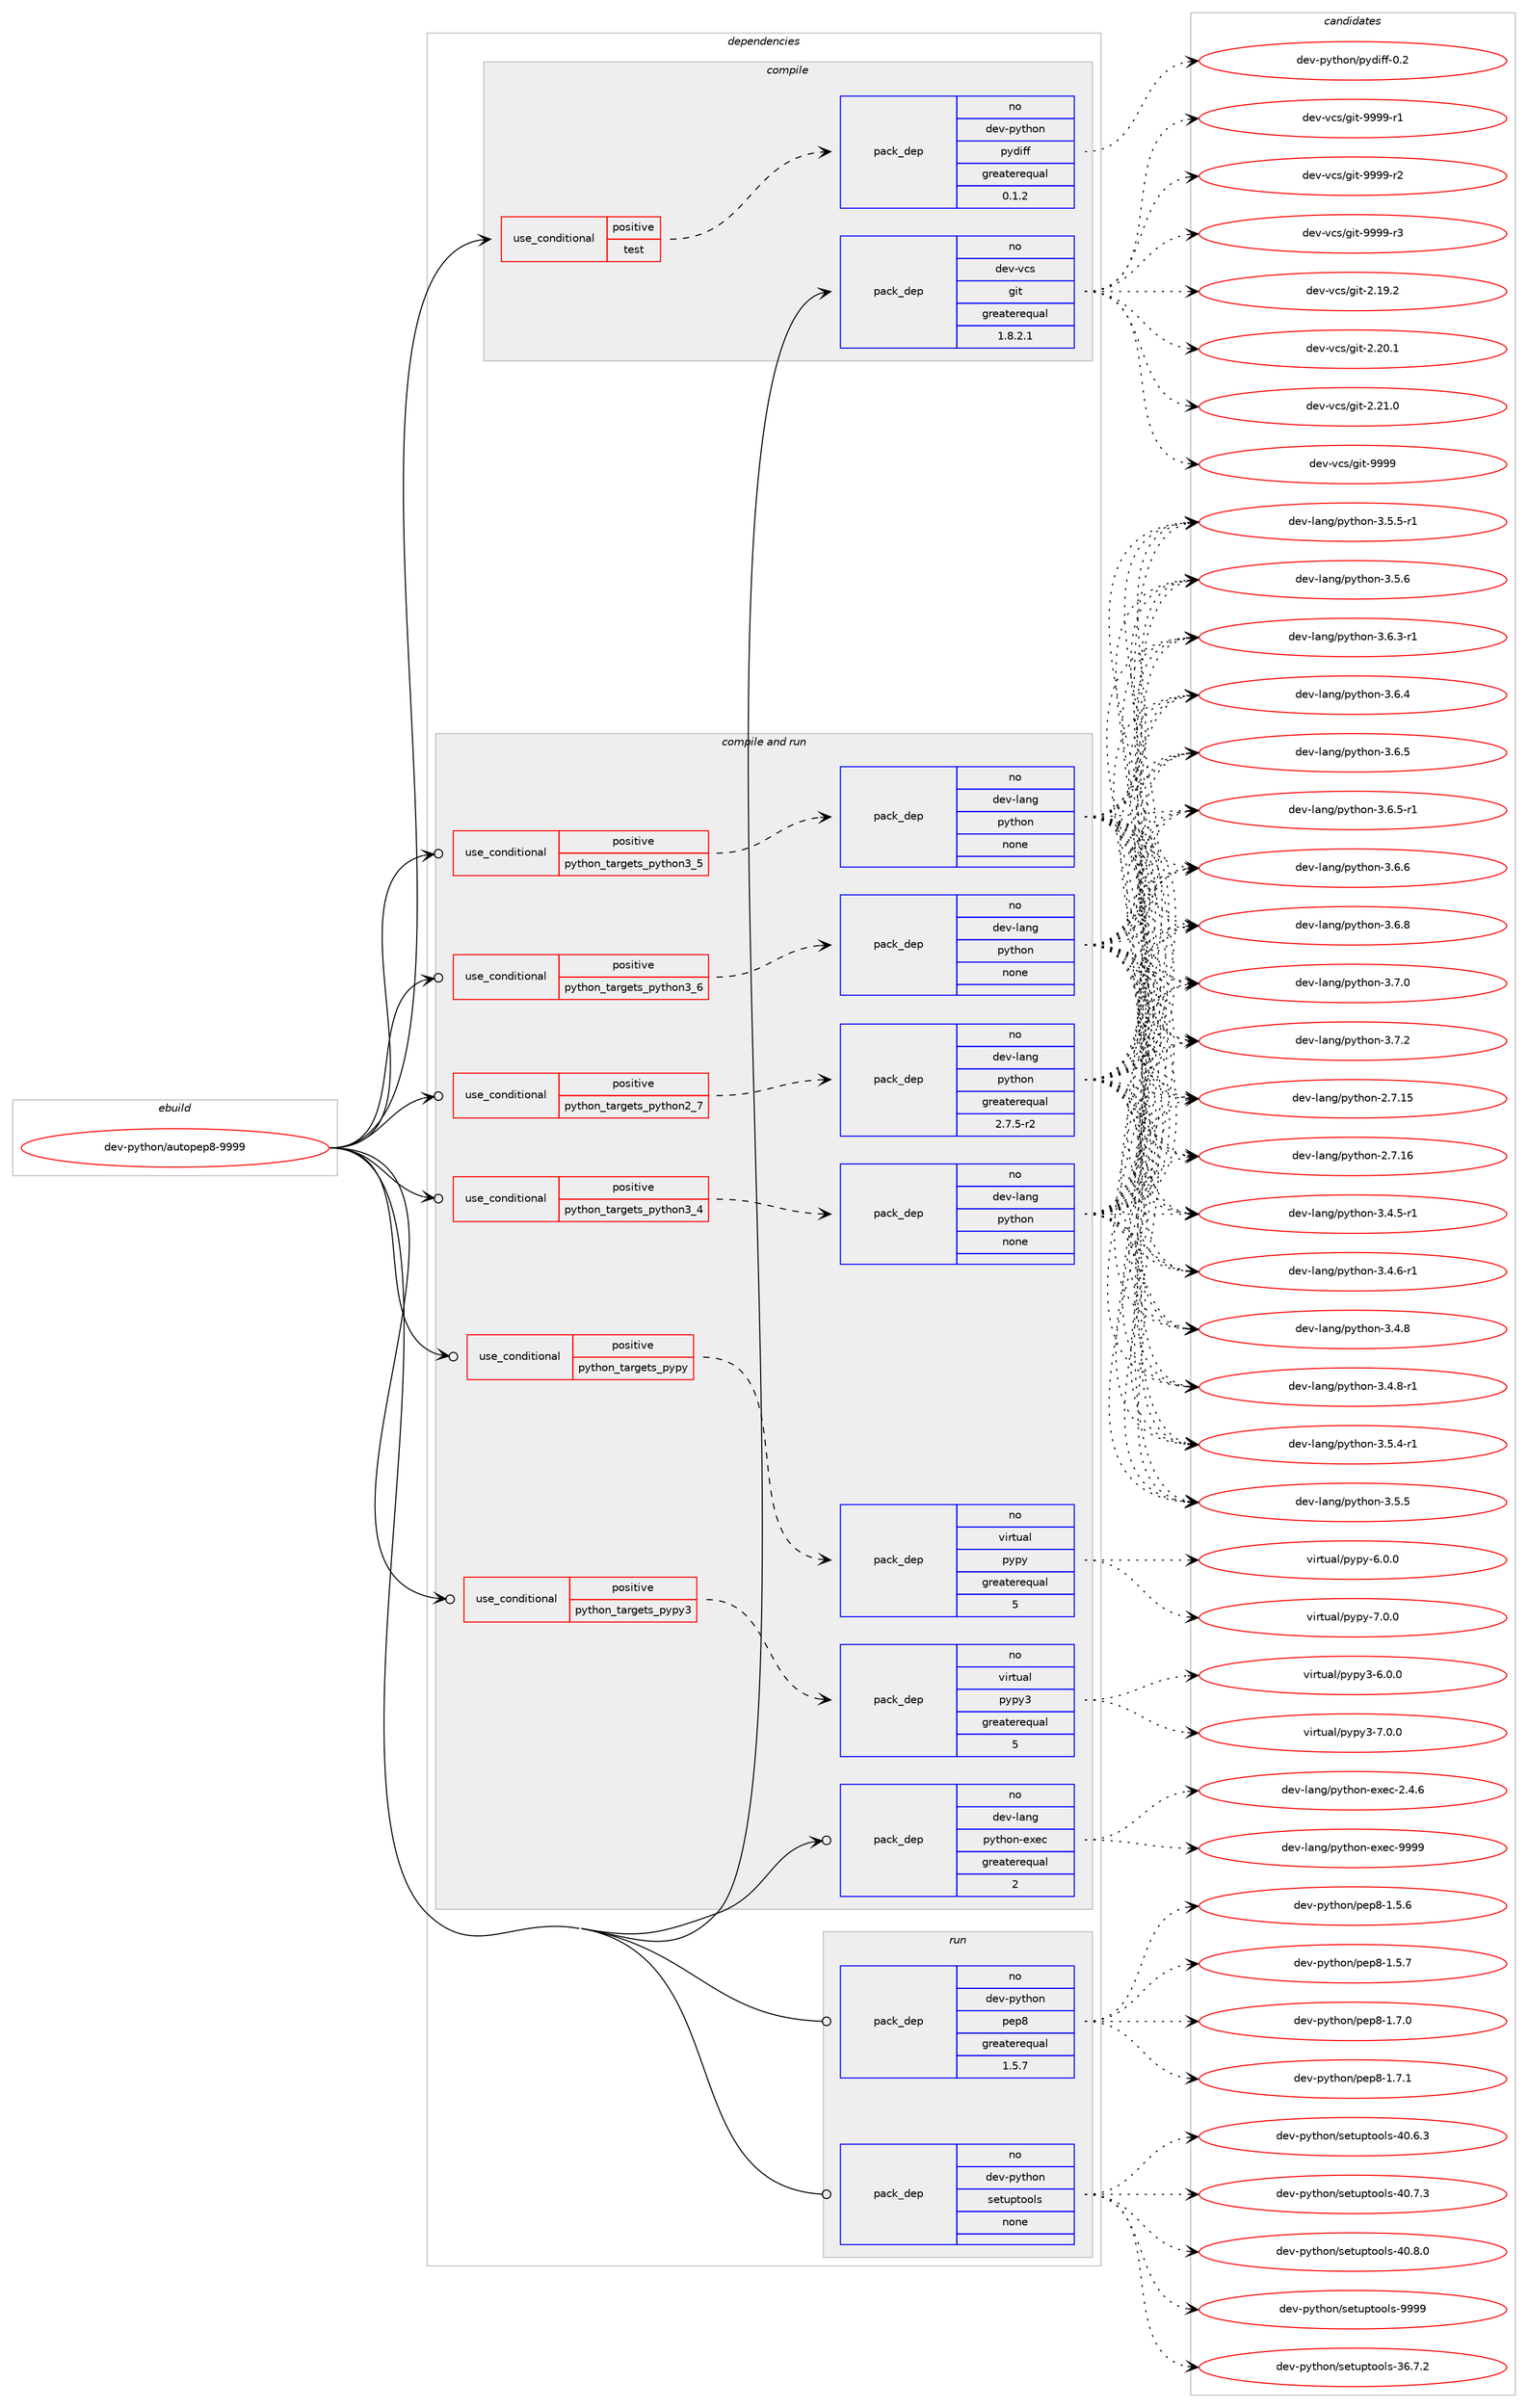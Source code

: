 digraph prolog {

# *************
# Graph options
# *************

newrank=true;
concentrate=true;
compound=true;
graph [rankdir=LR,fontname=Helvetica,fontsize=10,ranksep=1.5];#, ranksep=2.5, nodesep=0.2];
edge  [arrowhead=vee];
node  [fontname=Helvetica,fontsize=10];

# **********
# The ebuild
# **********

subgraph cluster_leftcol {
color=gray;
rank=same;
label=<<i>ebuild</i>>;
id [label="dev-python/autopep8-9999", color=red, width=4, href="../dev-python/autopep8-9999.svg"];
}

# ****************
# The dependencies
# ****************

subgraph cluster_midcol {
color=gray;
label=<<i>dependencies</i>>;
subgraph cluster_compile {
fillcolor="#eeeeee";
style=filled;
label=<<i>compile</i>>;
subgraph cond371348 {
dependency1400042 [label=<<TABLE BORDER="0" CELLBORDER="1" CELLSPACING="0" CELLPADDING="4"><TR><TD ROWSPAN="3" CELLPADDING="10">use_conditional</TD></TR><TR><TD>positive</TD></TR><TR><TD>test</TD></TR></TABLE>>, shape=none, color=red];
subgraph pack1005468 {
dependency1400043 [label=<<TABLE BORDER="0" CELLBORDER="1" CELLSPACING="0" CELLPADDING="4" WIDTH="220"><TR><TD ROWSPAN="6" CELLPADDING="30">pack_dep</TD></TR><TR><TD WIDTH="110">no</TD></TR><TR><TD>dev-python</TD></TR><TR><TD>pydiff</TD></TR><TR><TD>greaterequal</TD></TR><TR><TD>0.1.2</TD></TR></TABLE>>, shape=none, color=blue];
}
dependency1400042:e -> dependency1400043:w [weight=20,style="dashed",arrowhead="vee"];
}
id:e -> dependency1400042:w [weight=20,style="solid",arrowhead="vee"];
subgraph pack1005469 {
dependency1400044 [label=<<TABLE BORDER="0" CELLBORDER="1" CELLSPACING="0" CELLPADDING="4" WIDTH="220"><TR><TD ROWSPAN="6" CELLPADDING="30">pack_dep</TD></TR><TR><TD WIDTH="110">no</TD></TR><TR><TD>dev-vcs</TD></TR><TR><TD>git</TD></TR><TR><TD>greaterequal</TD></TR><TR><TD>1.8.2.1</TD></TR></TABLE>>, shape=none, color=blue];
}
id:e -> dependency1400044:w [weight=20,style="solid",arrowhead="vee"];
}
subgraph cluster_compileandrun {
fillcolor="#eeeeee";
style=filled;
label=<<i>compile and run</i>>;
subgraph cond371349 {
dependency1400045 [label=<<TABLE BORDER="0" CELLBORDER="1" CELLSPACING="0" CELLPADDING="4"><TR><TD ROWSPAN="3" CELLPADDING="10">use_conditional</TD></TR><TR><TD>positive</TD></TR><TR><TD>python_targets_pypy</TD></TR></TABLE>>, shape=none, color=red];
subgraph pack1005470 {
dependency1400046 [label=<<TABLE BORDER="0" CELLBORDER="1" CELLSPACING="0" CELLPADDING="4" WIDTH="220"><TR><TD ROWSPAN="6" CELLPADDING="30">pack_dep</TD></TR><TR><TD WIDTH="110">no</TD></TR><TR><TD>virtual</TD></TR><TR><TD>pypy</TD></TR><TR><TD>greaterequal</TD></TR><TR><TD>5</TD></TR></TABLE>>, shape=none, color=blue];
}
dependency1400045:e -> dependency1400046:w [weight=20,style="dashed",arrowhead="vee"];
}
id:e -> dependency1400045:w [weight=20,style="solid",arrowhead="odotvee"];
subgraph cond371350 {
dependency1400047 [label=<<TABLE BORDER="0" CELLBORDER="1" CELLSPACING="0" CELLPADDING="4"><TR><TD ROWSPAN="3" CELLPADDING="10">use_conditional</TD></TR><TR><TD>positive</TD></TR><TR><TD>python_targets_pypy3</TD></TR></TABLE>>, shape=none, color=red];
subgraph pack1005471 {
dependency1400048 [label=<<TABLE BORDER="0" CELLBORDER="1" CELLSPACING="0" CELLPADDING="4" WIDTH="220"><TR><TD ROWSPAN="6" CELLPADDING="30">pack_dep</TD></TR><TR><TD WIDTH="110">no</TD></TR><TR><TD>virtual</TD></TR><TR><TD>pypy3</TD></TR><TR><TD>greaterequal</TD></TR><TR><TD>5</TD></TR></TABLE>>, shape=none, color=blue];
}
dependency1400047:e -> dependency1400048:w [weight=20,style="dashed",arrowhead="vee"];
}
id:e -> dependency1400047:w [weight=20,style="solid",arrowhead="odotvee"];
subgraph cond371351 {
dependency1400049 [label=<<TABLE BORDER="0" CELLBORDER="1" CELLSPACING="0" CELLPADDING="4"><TR><TD ROWSPAN="3" CELLPADDING="10">use_conditional</TD></TR><TR><TD>positive</TD></TR><TR><TD>python_targets_python2_7</TD></TR></TABLE>>, shape=none, color=red];
subgraph pack1005472 {
dependency1400050 [label=<<TABLE BORDER="0" CELLBORDER="1" CELLSPACING="0" CELLPADDING="4" WIDTH="220"><TR><TD ROWSPAN="6" CELLPADDING="30">pack_dep</TD></TR><TR><TD WIDTH="110">no</TD></TR><TR><TD>dev-lang</TD></TR><TR><TD>python</TD></TR><TR><TD>greaterequal</TD></TR><TR><TD>2.7.5-r2</TD></TR></TABLE>>, shape=none, color=blue];
}
dependency1400049:e -> dependency1400050:w [weight=20,style="dashed",arrowhead="vee"];
}
id:e -> dependency1400049:w [weight=20,style="solid",arrowhead="odotvee"];
subgraph cond371352 {
dependency1400051 [label=<<TABLE BORDER="0" CELLBORDER="1" CELLSPACING="0" CELLPADDING="4"><TR><TD ROWSPAN="3" CELLPADDING="10">use_conditional</TD></TR><TR><TD>positive</TD></TR><TR><TD>python_targets_python3_4</TD></TR></TABLE>>, shape=none, color=red];
subgraph pack1005473 {
dependency1400052 [label=<<TABLE BORDER="0" CELLBORDER="1" CELLSPACING="0" CELLPADDING="4" WIDTH="220"><TR><TD ROWSPAN="6" CELLPADDING="30">pack_dep</TD></TR><TR><TD WIDTH="110">no</TD></TR><TR><TD>dev-lang</TD></TR><TR><TD>python</TD></TR><TR><TD>none</TD></TR><TR><TD></TD></TR></TABLE>>, shape=none, color=blue];
}
dependency1400051:e -> dependency1400052:w [weight=20,style="dashed",arrowhead="vee"];
}
id:e -> dependency1400051:w [weight=20,style="solid",arrowhead="odotvee"];
subgraph cond371353 {
dependency1400053 [label=<<TABLE BORDER="0" CELLBORDER="1" CELLSPACING="0" CELLPADDING="4"><TR><TD ROWSPAN="3" CELLPADDING="10">use_conditional</TD></TR><TR><TD>positive</TD></TR><TR><TD>python_targets_python3_5</TD></TR></TABLE>>, shape=none, color=red];
subgraph pack1005474 {
dependency1400054 [label=<<TABLE BORDER="0" CELLBORDER="1" CELLSPACING="0" CELLPADDING="4" WIDTH="220"><TR><TD ROWSPAN="6" CELLPADDING="30">pack_dep</TD></TR><TR><TD WIDTH="110">no</TD></TR><TR><TD>dev-lang</TD></TR><TR><TD>python</TD></TR><TR><TD>none</TD></TR><TR><TD></TD></TR></TABLE>>, shape=none, color=blue];
}
dependency1400053:e -> dependency1400054:w [weight=20,style="dashed",arrowhead="vee"];
}
id:e -> dependency1400053:w [weight=20,style="solid",arrowhead="odotvee"];
subgraph cond371354 {
dependency1400055 [label=<<TABLE BORDER="0" CELLBORDER="1" CELLSPACING="0" CELLPADDING="4"><TR><TD ROWSPAN="3" CELLPADDING="10">use_conditional</TD></TR><TR><TD>positive</TD></TR><TR><TD>python_targets_python3_6</TD></TR></TABLE>>, shape=none, color=red];
subgraph pack1005475 {
dependency1400056 [label=<<TABLE BORDER="0" CELLBORDER="1" CELLSPACING="0" CELLPADDING="4" WIDTH="220"><TR><TD ROWSPAN="6" CELLPADDING="30">pack_dep</TD></TR><TR><TD WIDTH="110">no</TD></TR><TR><TD>dev-lang</TD></TR><TR><TD>python</TD></TR><TR><TD>none</TD></TR><TR><TD></TD></TR></TABLE>>, shape=none, color=blue];
}
dependency1400055:e -> dependency1400056:w [weight=20,style="dashed",arrowhead="vee"];
}
id:e -> dependency1400055:w [weight=20,style="solid",arrowhead="odotvee"];
subgraph pack1005476 {
dependency1400057 [label=<<TABLE BORDER="0" CELLBORDER="1" CELLSPACING="0" CELLPADDING="4" WIDTH="220"><TR><TD ROWSPAN="6" CELLPADDING="30">pack_dep</TD></TR><TR><TD WIDTH="110">no</TD></TR><TR><TD>dev-lang</TD></TR><TR><TD>python-exec</TD></TR><TR><TD>greaterequal</TD></TR><TR><TD>2</TD></TR></TABLE>>, shape=none, color=blue];
}
id:e -> dependency1400057:w [weight=20,style="solid",arrowhead="odotvee"];
}
subgraph cluster_run {
fillcolor="#eeeeee";
style=filled;
label=<<i>run</i>>;
subgraph pack1005477 {
dependency1400058 [label=<<TABLE BORDER="0" CELLBORDER="1" CELLSPACING="0" CELLPADDING="4" WIDTH="220"><TR><TD ROWSPAN="6" CELLPADDING="30">pack_dep</TD></TR><TR><TD WIDTH="110">no</TD></TR><TR><TD>dev-python</TD></TR><TR><TD>pep8</TD></TR><TR><TD>greaterequal</TD></TR><TR><TD>1.5.7</TD></TR></TABLE>>, shape=none, color=blue];
}
id:e -> dependency1400058:w [weight=20,style="solid",arrowhead="odot"];
subgraph pack1005478 {
dependency1400059 [label=<<TABLE BORDER="0" CELLBORDER="1" CELLSPACING="0" CELLPADDING="4" WIDTH="220"><TR><TD ROWSPAN="6" CELLPADDING="30">pack_dep</TD></TR><TR><TD WIDTH="110">no</TD></TR><TR><TD>dev-python</TD></TR><TR><TD>setuptools</TD></TR><TR><TD>none</TD></TR><TR><TD></TD></TR></TABLE>>, shape=none, color=blue];
}
id:e -> dependency1400059:w [weight=20,style="solid",arrowhead="odot"];
}
}

# **************
# The candidates
# **************

subgraph cluster_choices {
rank=same;
color=gray;
label=<<i>candidates</i>>;

subgraph choice1005468 {
color=black;
nodesep=1;
choice100101118451121211161041111104711212110010510210245484650 [label="dev-python/pydiff-0.2", color=red, width=4,href="../dev-python/pydiff-0.2.svg"];
dependency1400043:e -> choice100101118451121211161041111104711212110010510210245484650:w [style=dotted,weight="100"];
}
subgraph choice1005469 {
color=black;
nodesep=1;
choice10010111845118991154710310511645504649574650 [label="dev-vcs/git-2.19.2", color=red, width=4,href="../dev-vcs/git-2.19.2.svg"];
choice10010111845118991154710310511645504650484649 [label="dev-vcs/git-2.20.1", color=red, width=4,href="../dev-vcs/git-2.20.1.svg"];
choice10010111845118991154710310511645504650494648 [label="dev-vcs/git-2.21.0", color=red, width=4,href="../dev-vcs/git-2.21.0.svg"];
choice1001011184511899115471031051164557575757 [label="dev-vcs/git-9999", color=red, width=4,href="../dev-vcs/git-9999.svg"];
choice10010111845118991154710310511645575757574511449 [label="dev-vcs/git-9999-r1", color=red, width=4,href="../dev-vcs/git-9999-r1.svg"];
choice10010111845118991154710310511645575757574511450 [label="dev-vcs/git-9999-r2", color=red, width=4,href="../dev-vcs/git-9999-r2.svg"];
choice10010111845118991154710310511645575757574511451 [label="dev-vcs/git-9999-r3", color=red, width=4,href="../dev-vcs/git-9999-r3.svg"];
dependency1400044:e -> choice10010111845118991154710310511645504649574650:w [style=dotted,weight="100"];
dependency1400044:e -> choice10010111845118991154710310511645504650484649:w [style=dotted,weight="100"];
dependency1400044:e -> choice10010111845118991154710310511645504650494648:w [style=dotted,weight="100"];
dependency1400044:e -> choice1001011184511899115471031051164557575757:w [style=dotted,weight="100"];
dependency1400044:e -> choice10010111845118991154710310511645575757574511449:w [style=dotted,weight="100"];
dependency1400044:e -> choice10010111845118991154710310511645575757574511450:w [style=dotted,weight="100"];
dependency1400044:e -> choice10010111845118991154710310511645575757574511451:w [style=dotted,weight="100"];
}
subgraph choice1005470 {
color=black;
nodesep=1;
choice1181051141161179710847112121112121455446484648 [label="virtual/pypy-6.0.0", color=red, width=4,href="../virtual/pypy-6.0.0.svg"];
choice1181051141161179710847112121112121455546484648 [label="virtual/pypy-7.0.0", color=red, width=4,href="../virtual/pypy-7.0.0.svg"];
dependency1400046:e -> choice1181051141161179710847112121112121455446484648:w [style=dotted,weight="100"];
dependency1400046:e -> choice1181051141161179710847112121112121455546484648:w [style=dotted,weight="100"];
}
subgraph choice1005471 {
color=black;
nodesep=1;
choice118105114116117971084711212111212151455446484648 [label="virtual/pypy3-6.0.0", color=red, width=4,href="../virtual/pypy3-6.0.0.svg"];
choice118105114116117971084711212111212151455546484648 [label="virtual/pypy3-7.0.0", color=red, width=4,href="../virtual/pypy3-7.0.0.svg"];
dependency1400048:e -> choice118105114116117971084711212111212151455446484648:w [style=dotted,weight="100"];
dependency1400048:e -> choice118105114116117971084711212111212151455546484648:w [style=dotted,weight="100"];
}
subgraph choice1005472 {
color=black;
nodesep=1;
choice10010111845108971101034711212111610411111045504655464953 [label="dev-lang/python-2.7.15", color=red, width=4,href="../dev-lang/python-2.7.15.svg"];
choice10010111845108971101034711212111610411111045504655464954 [label="dev-lang/python-2.7.16", color=red, width=4,href="../dev-lang/python-2.7.16.svg"];
choice1001011184510897110103471121211161041111104551465246534511449 [label="dev-lang/python-3.4.5-r1", color=red, width=4,href="../dev-lang/python-3.4.5-r1.svg"];
choice1001011184510897110103471121211161041111104551465246544511449 [label="dev-lang/python-3.4.6-r1", color=red, width=4,href="../dev-lang/python-3.4.6-r1.svg"];
choice100101118451089711010347112121116104111110455146524656 [label="dev-lang/python-3.4.8", color=red, width=4,href="../dev-lang/python-3.4.8.svg"];
choice1001011184510897110103471121211161041111104551465246564511449 [label="dev-lang/python-3.4.8-r1", color=red, width=4,href="../dev-lang/python-3.4.8-r1.svg"];
choice1001011184510897110103471121211161041111104551465346524511449 [label="dev-lang/python-3.5.4-r1", color=red, width=4,href="../dev-lang/python-3.5.4-r1.svg"];
choice100101118451089711010347112121116104111110455146534653 [label="dev-lang/python-3.5.5", color=red, width=4,href="../dev-lang/python-3.5.5.svg"];
choice1001011184510897110103471121211161041111104551465346534511449 [label="dev-lang/python-3.5.5-r1", color=red, width=4,href="../dev-lang/python-3.5.5-r1.svg"];
choice100101118451089711010347112121116104111110455146534654 [label="dev-lang/python-3.5.6", color=red, width=4,href="../dev-lang/python-3.5.6.svg"];
choice1001011184510897110103471121211161041111104551465446514511449 [label="dev-lang/python-3.6.3-r1", color=red, width=4,href="../dev-lang/python-3.6.3-r1.svg"];
choice100101118451089711010347112121116104111110455146544652 [label="dev-lang/python-3.6.4", color=red, width=4,href="../dev-lang/python-3.6.4.svg"];
choice100101118451089711010347112121116104111110455146544653 [label="dev-lang/python-3.6.5", color=red, width=4,href="../dev-lang/python-3.6.5.svg"];
choice1001011184510897110103471121211161041111104551465446534511449 [label="dev-lang/python-3.6.5-r1", color=red, width=4,href="../dev-lang/python-3.6.5-r1.svg"];
choice100101118451089711010347112121116104111110455146544654 [label="dev-lang/python-3.6.6", color=red, width=4,href="../dev-lang/python-3.6.6.svg"];
choice100101118451089711010347112121116104111110455146544656 [label="dev-lang/python-3.6.8", color=red, width=4,href="../dev-lang/python-3.6.8.svg"];
choice100101118451089711010347112121116104111110455146554648 [label="dev-lang/python-3.7.0", color=red, width=4,href="../dev-lang/python-3.7.0.svg"];
choice100101118451089711010347112121116104111110455146554650 [label="dev-lang/python-3.7.2", color=red, width=4,href="../dev-lang/python-3.7.2.svg"];
dependency1400050:e -> choice10010111845108971101034711212111610411111045504655464953:w [style=dotted,weight="100"];
dependency1400050:e -> choice10010111845108971101034711212111610411111045504655464954:w [style=dotted,weight="100"];
dependency1400050:e -> choice1001011184510897110103471121211161041111104551465246534511449:w [style=dotted,weight="100"];
dependency1400050:e -> choice1001011184510897110103471121211161041111104551465246544511449:w [style=dotted,weight="100"];
dependency1400050:e -> choice100101118451089711010347112121116104111110455146524656:w [style=dotted,weight="100"];
dependency1400050:e -> choice1001011184510897110103471121211161041111104551465246564511449:w [style=dotted,weight="100"];
dependency1400050:e -> choice1001011184510897110103471121211161041111104551465346524511449:w [style=dotted,weight="100"];
dependency1400050:e -> choice100101118451089711010347112121116104111110455146534653:w [style=dotted,weight="100"];
dependency1400050:e -> choice1001011184510897110103471121211161041111104551465346534511449:w [style=dotted,weight="100"];
dependency1400050:e -> choice100101118451089711010347112121116104111110455146534654:w [style=dotted,weight="100"];
dependency1400050:e -> choice1001011184510897110103471121211161041111104551465446514511449:w [style=dotted,weight="100"];
dependency1400050:e -> choice100101118451089711010347112121116104111110455146544652:w [style=dotted,weight="100"];
dependency1400050:e -> choice100101118451089711010347112121116104111110455146544653:w [style=dotted,weight="100"];
dependency1400050:e -> choice1001011184510897110103471121211161041111104551465446534511449:w [style=dotted,weight="100"];
dependency1400050:e -> choice100101118451089711010347112121116104111110455146544654:w [style=dotted,weight="100"];
dependency1400050:e -> choice100101118451089711010347112121116104111110455146544656:w [style=dotted,weight="100"];
dependency1400050:e -> choice100101118451089711010347112121116104111110455146554648:w [style=dotted,weight="100"];
dependency1400050:e -> choice100101118451089711010347112121116104111110455146554650:w [style=dotted,weight="100"];
}
subgraph choice1005473 {
color=black;
nodesep=1;
choice10010111845108971101034711212111610411111045504655464953 [label="dev-lang/python-2.7.15", color=red, width=4,href="../dev-lang/python-2.7.15.svg"];
choice10010111845108971101034711212111610411111045504655464954 [label="dev-lang/python-2.7.16", color=red, width=4,href="../dev-lang/python-2.7.16.svg"];
choice1001011184510897110103471121211161041111104551465246534511449 [label="dev-lang/python-3.4.5-r1", color=red, width=4,href="../dev-lang/python-3.4.5-r1.svg"];
choice1001011184510897110103471121211161041111104551465246544511449 [label="dev-lang/python-3.4.6-r1", color=red, width=4,href="../dev-lang/python-3.4.6-r1.svg"];
choice100101118451089711010347112121116104111110455146524656 [label="dev-lang/python-3.4.8", color=red, width=4,href="../dev-lang/python-3.4.8.svg"];
choice1001011184510897110103471121211161041111104551465246564511449 [label="dev-lang/python-3.4.8-r1", color=red, width=4,href="../dev-lang/python-3.4.8-r1.svg"];
choice1001011184510897110103471121211161041111104551465346524511449 [label="dev-lang/python-3.5.4-r1", color=red, width=4,href="../dev-lang/python-3.5.4-r1.svg"];
choice100101118451089711010347112121116104111110455146534653 [label="dev-lang/python-3.5.5", color=red, width=4,href="../dev-lang/python-3.5.5.svg"];
choice1001011184510897110103471121211161041111104551465346534511449 [label="dev-lang/python-3.5.5-r1", color=red, width=4,href="../dev-lang/python-3.5.5-r1.svg"];
choice100101118451089711010347112121116104111110455146534654 [label="dev-lang/python-3.5.6", color=red, width=4,href="../dev-lang/python-3.5.6.svg"];
choice1001011184510897110103471121211161041111104551465446514511449 [label="dev-lang/python-3.6.3-r1", color=red, width=4,href="../dev-lang/python-3.6.3-r1.svg"];
choice100101118451089711010347112121116104111110455146544652 [label="dev-lang/python-3.6.4", color=red, width=4,href="../dev-lang/python-3.6.4.svg"];
choice100101118451089711010347112121116104111110455146544653 [label="dev-lang/python-3.6.5", color=red, width=4,href="../dev-lang/python-3.6.5.svg"];
choice1001011184510897110103471121211161041111104551465446534511449 [label="dev-lang/python-3.6.5-r1", color=red, width=4,href="../dev-lang/python-3.6.5-r1.svg"];
choice100101118451089711010347112121116104111110455146544654 [label="dev-lang/python-3.6.6", color=red, width=4,href="../dev-lang/python-3.6.6.svg"];
choice100101118451089711010347112121116104111110455146544656 [label="dev-lang/python-3.6.8", color=red, width=4,href="../dev-lang/python-3.6.8.svg"];
choice100101118451089711010347112121116104111110455146554648 [label="dev-lang/python-3.7.0", color=red, width=4,href="../dev-lang/python-3.7.0.svg"];
choice100101118451089711010347112121116104111110455146554650 [label="dev-lang/python-3.7.2", color=red, width=4,href="../dev-lang/python-3.7.2.svg"];
dependency1400052:e -> choice10010111845108971101034711212111610411111045504655464953:w [style=dotted,weight="100"];
dependency1400052:e -> choice10010111845108971101034711212111610411111045504655464954:w [style=dotted,weight="100"];
dependency1400052:e -> choice1001011184510897110103471121211161041111104551465246534511449:w [style=dotted,weight="100"];
dependency1400052:e -> choice1001011184510897110103471121211161041111104551465246544511449:w [style=dotted,weight="100"];
dependency1400052:e -> choice100101118451089711010347112121116104111110455146524656:w [style=dotted,weight="100"];
dependency1400052:e -> choice1001011184510897110103471121211161041111104551465246564511449:w [style=dotted,weight="100"];
dependency1400052:e -> choice1001011184510897110103471121211161041111104551465346524511449:w [style=dotted,weight="100"];
dependency1400052:e -> choice100101118451089711010347112121116104111110455146534653:w [style=dotted,weight="100"];
dependency1400052:e -> choice1001011184510897110103471121211161041111104551465346534511449:w [style=dotted,weight="100"];
dependency1400052:e -> choice100101118451089711010347112121116104111110455146534654:w [style=dotted,weight="100"];
dependency1400052:e -> choice1001011184510897110103471121211161041111104551465446514511449:w [style=dotted,weight="100"];
dependency1400052:e -> choice100101118451089711010347112121116104111110455146544652:w [style=dotted,weight="100"];
dependency1400052:e -> choice100101118451089711010347112121116104111110455146544653:w [style=dotted,weight="100"];
dependency1400052:e -> choice1001011184510897110103471121211161041111104551465446534511449:w [style=dotted,weight="100"];
dependency1400052:e -> choice100101118451089711010347112121116104111110455146544654:w [style=dotted,weight="100"];
dependency1400052:e -> choice100101118451089711010347112121116104111110455146544656:w [style=dotted,weight="100"];
dependency1400052:e -> choice100101118451089711010347112121116104111110455146554648:w [style=dotted,weight="100"];
dependency1400052:e -> choice100101118451089711010347112121116104111110455146554650:w [style=dotted,weight="100"];
}
subgraph choice1005474 {
color=black;
nodesep=1;
choice10010111845108971101034711212111610411111045504655464953 [label="dev-lang/python-2.7.15", color=red, width=4,href="../dev-lang/python-2.7.15.svg"];
choice10010111845108971101034711212111610411111045504655464954 [label="dev-lang/python-2.7.16", color=red, width=4,href="../dev-lang/python-2.7.16.svg"];
choice1001011184510897110103471121211161041111104551465246534511449 [label="dev-lang/python-3.4.5-r1", color=red, width=4,href="../dev-lang/python-3.4.5-r1.svg"];
choice1001011184510897110103471121211161041111104551465246544511449 [label="dev-lang/python-3.4.6-r1", color=red, width=4,href="../dev-lang/python-3.4.6-r1.svg"];
choice100101118451089711010347112121116104111110455146524656 [label="dev-lang/python-3.4.8", color=red, width=4,href="../dev-lang/python-3.4.8.svg"];
choice1001011184510897110103471121211161041111104551465246564511449 [label="dev-lang/python-3.4.8-r1", color=red, width=4,href="../dev-lang/python-3.4.8-r1.svg"];
choice1001011184510897110103471121211161041111104551465346524511449 [label="dev-lang/python-3.5.4-r1", color=red, width=4,href="../dev-lang/python-3.5.4-r1.svg"];
choice100101118451089711010347112121116104111110455146534653 [label="dev-lang/python-3.5.5", color=red, width=4,href="../dev-lang/python-3.5.5.svg"];
choice1001011184510897110103471121211161041111104551465346534511449 [label="dev-lang/python-3.5.5-r1", color=red, width=4,href="../dev-lang/python-3.5.5-r1.svg"];
choice100101118451089711010347112121116104111110455146534654 [label="dev-lang/python-3.5.6", color=red, width=4,href="../dev-lang/python-3.5.6.svg"];
choice1001011184510897110103471121211161041111104551465446514511449 [label="dev-lang/python-3.6.3-r1", color=red, width=4,href="../dev-lang/python-3.6.3-r1.svg"];
choice100101118451089711010347112121116104111110455146544652 [label="dev-lang/python-3.6.4", color=red, width=4,href="../dev-lang/python-3.6.4.svg"];
choice100101118451089711010347112121116104111110455146544653 [label="dev-lang/python-3.6.5", color=red, width=4,href="../dev-lang/python-3.6.5.svg"];
choice1001011184510897110103471121211161041111104551465446534511449 [label="dev-lang/python-3.6.5-r1", color=red, width=4,href="../dev-lang/python-3.6.5-r1.svg"];
choice100101118451089711010347112121116104111110455146544654 [label="dev-lang/python-3.6.6", color=red, width=4,href="../dev-lang/python-3.6.6.svg"];
choice100101118451089711010347112121116104111110455146544656 [label="dev-lang/python-3.6.8", color=red, width=4,href="../dev-lang/python-3.6.8.svg"];
choice100101118451089711010347112121116104111110455146554648 [label="dev-lang/python-3.7.0", color=red, width=4,href="../dev-lang/python-3.7.0.svg"];
choice100101118451089711010347112121116104111110455146554650 [label="dev-lang/python-3.7.2", color=red, width=4,href="../dev-lang/python-3.7.2.svg"];
dependency1400054:e -> choice10010111845108971101034711212111610411111045504655464953:w [style=dotted,weight="100"];
dependency1400054:e -> choice10010111845108971101034711212111610411111045504655464954:w [style=dotted,weight="100"];
dependency1400054:e -> choice1001011184510897110103471121211161041111104551465246534511449:w [style=dotted,weight="100"];
dependency1400054:e -> choice1001011184510897110103471121211161041111104551465246544511449:w [style=dotted,weight="100"];
dependency1400054:e -> choice100101118451089711010347112121116104111110455146524656:w [style=dotted,weight="100"];
dependency1400054:e -> choice1001011184510897110103471121211161041111104551465246564511449:w [style=dotted,weight="100"];
dependency1400054:e -> choice1001011184510897110103471121211161041111104551465346524511449:w [style=dotted,weight="100"];
dependency1400054:e -> choice100101118451089711010347112121116104111110455146534653:w [style=dotted,weight="100"];
dependency1400054:e -> choice1001011184510897110103471121211161041111104551465346534511449:w [style=dotted,weight="100"];
dependency1400054:e -> choice100101118451089711010347112121116104111110455146534654:w [style=dotted,weight="100"];
dependency1400054:e -> choice1001011184510897110103471121211161041111104551465446514511449:w [style=dotted,weight="100"];
dependency1400054:e -> choice100101118451089711010347112121116104111110455146544652:w [style=dotted,weight="100"];
dependency1400054:e -> choice100101118451089711010347112121116104111110455146544653:w [style=dotted,weight="100"];
dependency1400054:e -> choice1001011184510897110103471121211161041111104551465446534511449:w [style=dotted,weight="100"];
dependency1400054:e -> choice100101118451089711010347112121116104111110455146544654:w [style=dotted,weight="100"];
dependency1400054:e -> choice100101118451089711010347112121116104111110455146544656:w [style=dotted,weight="100"];
dependency1400054:e -> choice100101118451089711010347112121116104111110455146554648:w [style=dotted,weight="100"];
dependency1400054:e -> choice100101118451089711010347112121116104111110455146554650:w [style=dotted,weight="100"];
}
subgraph choice1005475 {
color=black;
nodesep=1;
choice10010111845108971101034711212111610411111045504655464953 [label="dev-lang/python-2.7.15", color=red, width=4,href="../dev-lang/python-2.7.15.svg"];
choice10010111845108971101034711212111610411111045504655464954 [label="dev-lang/python-2.7.16", color=red, width=4,href="../dev-lang/python-2.7.16.svg"];
choice1001011184510897110103471121211161041111104551465246534511449 [label="dev-lang/python-3.4.5-r1", color=red, width=4,href="../dev-lang/python-3.4.5-r1.svg"];
choice1001011184510897110103471121211161041111104551465246544511449 [label="dev-lang/python-3.4.6-r1", color=red, width=4,href="../dev-lang/python-3.4.6-r1.svg"];
choice100101118451089711010347112121116104111110455146524656 [label="dev-lang/python-3.4.8", color=red, width=4,href="../dev-lang/python-3.4.8.svg"];
choice1001011184510897110103471121211161041111104551465246564511449 [label="dev-lang/python-3.4.8-r1", color=red, width=4,href="../dev-lang/python-3.4.8-r1.svg"];
choice1001011184510897110103471121211161041111104551465346524511449 [label="dev-lang/python-3.5.4-r1", color=red, width=4,href="../dev-lang/python-3.5.4-r1.svg"];
choice100101118451089711010347112121116104111110455146534653 [label="dev-lang/python-3.5.5", color=red, width=4,href="../dev-lang/python-3.5.5.svg"];
choice1001011184510897110103471121211161041111104551465346534511449 [label="dev-lang/python-3.5.5-r1", color=red, width=4,href="../dev-lang/python-3.5.5-r1.svg"];
choice100101118451089711010347112121116104111110455146534654 [label="dev-lang/python-3.5.6", color=red, width=4,href="../dev-lang/python-3.5.6.svg"];
choice1001011184510897110103471121211161041111104551465446514511449 [label="dev-lang/python-3.6.3-r1", color=red, width=4,href="../dev-lang/python-3.6.3-r1.svg"];
choice100101118451089711010347112121116104111110455146544652 [label="dev-lang/python-3.6.4", color=red, width=4,href="../dev-lang/python-3.6.4.svg"];
choice100101118451089711010347112121116104111110455146544653 [label="dev-lang/python-3.6.5", color=red, width=4,href="../dev-lang/python-3.6.5.svg"];
choice1001011184510897110103471121211161041111104551465446534511449 [label="dev-lang/python-3.6.5-r1", color=red, width=4,href="../dev-lang/python-3.6.5-r1.svg"];
choice100101118451089711010347112121116104111110455146544654 [label="dev-lang/python-3.6.6", color=red, width=4,href="../dev-lang/python-3.6.6.svg"];
choice100101118451089711010347112121116104111110455146544656 [label="dev-lang/python-3.6.8", color=red, width=4,href="../dev-lang/python-3.6.8.svg"];
choice100101118451089711010347112121116104111110455146554648 [label="dev-lang/python-3.7.0", color=red, width=4,href="../dev-lang/python-3.7.0.svg"];
choice100101118451089711010347112121116104111110455146554650 [label="dev-lang/python-3.7.2", color=red, width=4,href="../dev-lang/python-3.7.2.svg"];
dependency1400056:e -> choice10010111845108971101034711212111610411111045504655464953:w [style=dotted,weight="100"];
dependency1400056:e -> choice10010111845108971101034711212111610411111045504655464954:w [style=dotted,weight="100"];
dependency1400056:e -> choice1001011184510897110103471121211161041111104551465246534511449:w [style=dotted,weight="100"];
dependency1400056:e -> choice1001011184510897110103471121211161041111104551465246544511449:w [style=dotted,weight="100"];
dependency1400056:e -> choice100101118451089711010347112121116104111110455146524656:w [style=dotted,weight="100"];
dependency1400056:e -> choice1001011184510897110103471121211161041111104551465246564511449:w [style=dotted,weight="100"];
dependency1400056:e -> choice1001011184510897110103471121211161041111104551465346524511449:w [style=dotted,weight="100"];
dependency1400056:e -> choice100101118451089711010347112121116104111110455146534653:w [style=dotted,weight="100"];
dependency1400056:e -> choice1001011184510897110103471121211161041111104551465346534511449:w [style=dotted,weight="100"];
dependency1400056:e -> choice100101118451089711010347112121116104111110455146534654:w [style=dotted,weight="100"];
dependency1400056:e -> choice1001011184510897110103471121211161041111104551465446514511449:w [style=dotted,weight="100"];
dependency1400056:e -> choice100101118451089711010347112121116104111110455146544652:w [style=dotted,weight="100"];
dependency1400056:e -> choice100101118451089711010347112121116104111110455146544653:w [style=dotted,weight="100"];
dependency1400056:e -> choice1001011184510897110103471121211161041111104551465446534511449:w [style=dotted,weight="100"];
dependency1400056:e -> choice100101118451089711010347112121116104111110455146544654:w [style=dotted,weight="100"];
dependency1400056:e -> choice100101118451089711010347112121116104111110455146544656:w [style=dotted,weight="100"];
dependency1400056:e -> choice100101118451089711010347112121116104111110455146554648:w [style=dotted,weight="100"];
dependency1400056:e -> choice100101118451089711010347112121116104111110455146554650:w [style=dotted,weight="100"];
}
subgraph choice1005476 {
color=black;
nodesep=1;
choice1001011184510897110103471121211161041111104510112010199455046524654 [label="dev-lang/python-exec-2.4.6", color=red, width=4,href="../dev-lang/python-exec-2.4.6.svg"];
choice10010111845108971101034711212111610411111045101120101994557575757 [label="dev-lang/python-exec-9999", color=red, width=4,href="../dev-lang/python-exec-9999.svg"];
dependency1400057:e -> choice1001011184510897110103471121211161041111104510112010199455046524654:w [style=dotted,weight="100"];
dependency1400057:e -> choice10010111845108971101034711212111610411111045101120101994557575757:w [style=dotted,weight="100"];
}
subgraph choice1005477 {
color=black;
nodesep=1;
choice100101118451121211161041111104711210111256454946534654 [label="dev-python/pep8-1.5.6", color=red, width=4,href="../dev-python/pep8-1.5.6.svg"];
choice100101118451121211161041111104711210111256454946534655 [label="dev-python/pep8-1.5.7", color=red, width=4,href="../dev-python/pep8-1.5.7.svg"];
choice100101118451121211161041111104711210111256454946554648 [label="dev-python/pep8-1.7.0", color=red, width=4,href="../dev-python/pep8-1.7.0.svg"];
choice100101118451121211161041111104711210111256454946554649 [label="dev-python/pep8-1.7.1", color=red, width=4,href="../dev-python/pep8-1.7.1.svg"];
dependency1400058:e -> choice100101118451121211161041111104711210111256454946534654:w [style=dotted,weight="100"];
dependency1400058:e -> choice100101118451121211161041111104711210111256454946534655:w [style=dotted,weight="100"];
dependency1400058:e -> choice100101118451121211161041111104711210111256454946554648:w [style=dotted,weight="100"];
dependency1400058:e -> choice100101118451121211161041111104711210111256454946554649:w [style=dotted,weight="100"];
}
subgraph choice1005478 {
color=black;
nodesep=1;
choice100101118451121211161041111104711510111611711211611111110811545515446554650 [label="dev-python/setuptools-36.7.2", color=red, width=4,href="../dev-python/setuptools-36.7.2.svg"];
choice100101118451121211161041111104711510111611711211611111110811545524846544651 [label="dev-python/setuptools-40.6.3", color=red, width=4,href="../dev-python/setuptools-40.6.3.svg"];
choice100101118451121211161041111104711510111611711211611111110811545524846554651 [label="dev-python/setuptools-40.7.3", color=red, width=4,href="../dev-python/setuptools-40.7.3.svg"];
choice100101118451121211161041111104711510111611711211611111110811545524846564648 [label="dev-python/setuptools-40.8.0", color=red, width=4,href="../dev-python/setuptools-40.8.0.svg"];
choice10010111845112121116104111110471151011161171121161111111081154557575757 [label="dev-python/setuptools-9999", color=red, width=4,href="../dev-python/setuptools-9999.svg"];
dependency1400059:e -> choice100101118451121211161041111104711510111611711211611111110811545515446554650:w [style=dotted,weight="100"];
dependency1400059:e -> choice100101118451121211161041111104711510111611711211611111110811545524846544651:w [style=dotted,weight="100"];
dependency1400059:e -> choice100101118451121211161041111104711510111611711211611111110811545524846554651:w [style=dotted,weight="100"];
dependency1400059:e -> choice100101118451121211161041111104711510111611711211611111110811545524846564648:w [style=dotted,weight="100"];
dependency1400059:e -> choice10010111845112121116104111110471151011161171121161111111081154557575757:w [style=dotted,weight="100"];
}
}

}
